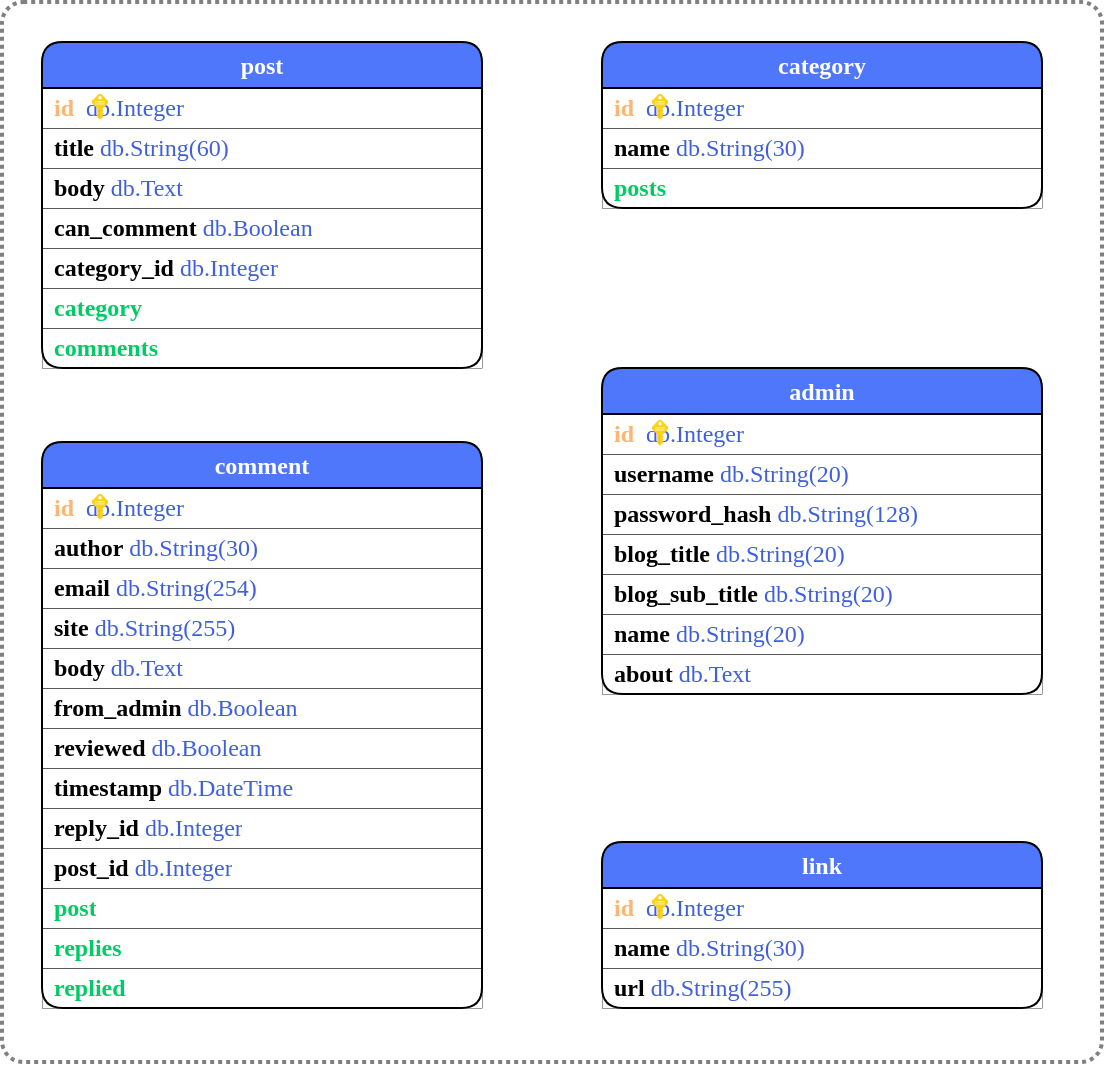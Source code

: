 <mxfile version="20.6.0" type="device"><diagram id="3LvxJsTTwgCOSg1iJcnM" name="第 1 页"><mxGraphModel dx="1221" dy="664" grid="1" gridSize="10" guides="1" tooltips="1" connect="1" arrows="1" fold="1" page="1" pageScale="1" pageWidth="827" pageHeight="1169" math="0" shadow="0"><root><mxCell id="0"/><mxCell id="1" parent="0"/><mxCell id="Txoag7w6FphJlMXbAzy9-1" value="admin" style="swimlane;fontStyle=1;childLayout=stackLayout;horizontal=1;startSize=23;horizontalStack=0;resizeParent=1;resizeParentMax=0;resizeLast=0;collapsible=1;marginBottom=0;whiteSpace=wrap;html=1;arcSize=15;fontFamily=fira code;strokeWidth=1;rounded=1;swimlaneFillColor=none;fillColor=#4E77FC;strokeColor=#000000;fontColor=#FFFFFF;" vertex="1" parent="1"><mxGeometry x="320" y="203" width="220" height="163" as="geometry"><mxRectangle x="100" y="70" width="60" height="30" as="alternateBounds"/></mxGeometry></mxCell><mxCell id="Txoag7w6FphJlMXbAzy9-4" value="&lt;font color=&quot;#FFB570&quot;&gt;&lt;b&gt;id&lt;/b&gt;&lt;/font&gt;&amp;nbsp; &lt;font color=&quot;#3F5FE0&quot;&gt;db.Integer&lt;/font&gt;" style="text;strokeColor=#000000;fillColor=none;align=left;verticalAlign=middle;spacingLeft=6;spacingRight=4;overflow=hidden;points=[[0,0.5],[1,0.5]];portConstraint=eastwest;rotatable=0;whiteSpace=wrap;html=1;absoluteArcSize=0;fontFamily=fira code;spacing=0;labelBorderColor=none;strokeWidth=0.2;perimeterSpacing=0;" vertex="1" parent="Txoag7w6FphJlMXbAzy9-1"><mxGeometry y="23" width="220" height="20" as="geometry"/></mxCell><mxCell id="Txoag7w6FphJlMXbAzy9-22" value="&lt;b&gt;username&lt;/b&gt; &lt;font color=&quot;#3F5FE0&quot;&gt;db.S&lt;/font&gt;&lt;font color=&quot;#3F5FE0&quot;&gt;tring(20)&lt;/font&gt;" style="text;strokeColor=#000000;fillColor=none;align=left;verticalAlign=middle;spacingLeft=6;spacingRight=4;overflow=hidden;points=[[0,0.5],[1,0.5]];portConstraint=eastwest;rotatable=0;whiteSpace=wrap;html=1;absoluteArcSize=0;fontFamily=fira code;spacing=0;fontColor=#000000;labelBorderColor=none;strokeWidth=0.2;perimeterSpacing=0;" vertex="1" parent="Txoag7w6FphJlMXbAzy9-1"><mxGeometry y="43" width="220" height="20" as="geometry"/></mxCell><mxCell id="Txoag7w6FphJlMXbAzy9-23" value="&lt;b&gt;&lt;span style=&quot;&quot;&gt;password_hash&lt;/span&gt;&lt;/b&gt; &lt;font color=&quot;#3F5FE0&quot;&gt;db.S&lt;/font&gt;&lt;font color=&quot;#3F5FE0&quot;&gt;tring(128)&lt;/font&gt;" style="text;strokeColor=#000000;fillColor=none;align=left;verticalAlign=middle;spacingLeft=6;spacingRight=4;overflow=hidden;points=[[0,0.5],[1,0.5]];portConstraint=eastwest;rotatable=0;whiteSpace=wrap;html=1;absoluteArcSize=0;fontFamily=fira code;spacing=0;fontColor=#000000;labelBorderColor=none;strokeWidth=0.2;perimeterSpacing=0;" vertex="1" parent="Txoag7w6FphJlMXbAzy9-1"><mxGeometry y="63" width="220" height="20" as="geometry"/></mxCell><mxCell id="Txoag7w6FphJlMXbAzy9-24" value="&lt;span style=&quot;&quot;&gt;&lt;b&gt;blog_title&lt;/b&gt; &lt;/span&gt;&lt;font color=&quot;#3F5FE0&quot;&gt;db.S&lt;/font&gt;&lt;font color=&quot;#3F5FE0&quot;&gt;tring(20)&lt;/font&gt;&lt;span style=&quot;&quot;&gt;&lt;/span&gt;" style="text;strokeColor=#000000;fillColor=none;align=left;verticalAlign=middle;spacingLeft=6;spacingRight=4;overflow=hidden;points=[[0,0.5],[1,0.5]];portConstraint=eastwest;rotatable=0;whiteSpace=wrap;html=1;absoluteArcSize=0;fontFamily=fira code;spacing=0;fontColor=#000000;labelBorderColor=none;strokeWidth=0.2;perimeterSpacing=0;" vertex="1" parent="Txoag7w6FphJlMXbAzy9-1"><mxGeometry y="83" width="220" height="20" as="geometry"/></mxCell><mxCell id="Txoag7w6FphJlMXbAzy9-25" value="&lt;b&gt;&lt;span style=&quot;&quot;&gt;blog_sub_title&lt;/span&gt;&lt;/b&gt; &lt;font color=&quot;#3F5FE0&quot;&gt;db.S&lt;/font&gt;&lt;font color=&quot;#3F5FE0&quot;&gt;tring(20)&lt;/font&gt;" style="text;strokeColor=#000000;fillColor=none;align=left;verticalAlign=middle;spacingLeft=6;spacingRight=4;overflow=hidden;points=[[0,0.5],[1,0.5]];portConstraint=eastwest;rotatable=0;whiteSpace=wrap;html=1;absoluteArcSize=0;fontFamily=fira code;spacing=0;fontColor=#000000;labelBorderColor=none;strokeWidth=0.2;perimeterSpacing=0;" vertex="1" parent="Txoag7w6FphJlMXbAzy9-1"><mxGeometry y="103" width="220" height="20" as="geometry"/></mxCell><mxCell id="Txoag7w6FphJlMXbAzy9-26" value="&lt;b&gt;&lt;span style=&quot;&quot;&gt;name&lt;/span&gt; &lt;/b&gt;&lt;font color=&quot;#3F5FE0&quot;&gt;db.S&lt;/font&gt;&lt;font color=&quot;#3F5FE0&quot;&gt;tring(20)&lt;/font&gt;" style="text;strokeColor=#000000;fillColor=none;align=left;verticalAlign=middle;spacingLeft=6;spacingRight=4;overflow=hidden;points=[[0,0.5],[1,0.5]];portConstraint=eastwest;rotatable=0;whiteSpace=wrap;html=1;absoluteArcSize=0;fontFamily=fira code;spacing=0;fontColor=#000000;labelBorderColor=none;strokeWidth=0.2;perimeterSpacing=0;" vertex="1" parent="Txoag7w6FphJlMXbAzy9-1"><mxGeometry y="123" width="220" height="20" as="geometry"/></mxCell><mxCell id="Txoag7w6FphJlMXbAzy9-27" value="about &lt;span style=&quot;font-weight: normal;&quot;&gt;&lt;font color=&quot;#3F5FE0&quot;&gt;&lt;span&gt;db.Text&lt;/span&gt;&lt;/font&gt;&lt;/span&gt;" style="text;strokeColor=#000000;fillColor=none;align=left;verticalAlign=middle;spacingLeft=6;spacingRight=4;overflow=hidden;points=[[0,0.5],[1,0.5]];portConstraint=eastwest;rotatable=0;whiteSpace=wrap;html=1;absoluteArcSize=0;fontFamily=fira code;spacing=0;fontColor=#000000;fontStyle=1;labelBorderColor=none;strokeWidth=0.2;perimeterSpacing=0;" vertex="1" parent="Txoag7w6FphJlMXbAzy9-1"><mxGeometry y="143" width="220" height="20" as="geometry"/></mxCell><mxCell id="Txoag7w6FphJlMXbAzy9-48" value="" style="sketch=0;aspect=fixed;html=1;points=[];align=center;image;fontSize=12;image=img/lib/mscae/Key.svg;fontFamily=fira code;fontColor=#000000;startSize=23;rotation=0;labelBorderColor=none;strokeColor=#000000;strokeWidth=0.2;perimeterSpacing=0;" vertex="1" parent="1"><mxGeometry x="345" y="229" width="8" height="12.91" as="geometry"/></mxCell><mxCell id="Txoag7w6FphJlMXbAzy9-69" value="category" style="swimlane;fontStyle=1;childLayout=stackLayout;horizontal=1;startSize=23;horizontalStack=0;resizeParent=1;resizeParentMax=0;resizeLast=0;collapsible=1;marginBottom=0;whiteSpace=wrap;html=1;arcSize=15;fontFamily=fira code;strokeWidth=1;rounded=1;swimlaneFillColor=none;fillColor=#4E77FC;strokeColor=#000000;fontColor=#FFFFFF;" vertex="1" parent="1"><mxGeometry x="320" y="40" width="220" height="83" as="geometry"><mxRectangle x="100" y="70" width="60" height="30" as="alternateBounds"/></mxGeometry></mxCell><mxCell id="Txoag7w6FphJlMXbAzy9-70" value="&lt;font color=&quot;#FFB570&quot;&gt;&lt;b&gt;id&lt;/b&gt;&lt;/font&gt;&amp;nbsp; &lt;font color=&quot;#3F5FE0&quot;&gt;db.Integer&lt;/font&gt;" style="text;strokeColor=#000000;fillColor=none;align=left;verticalAlign=middle;spacingLeft=6;spacingRight=4;overflow=hidden;points=[[0,0.5],[1,0.5]];portConstraint=eastwest;rotatable=0;whiteSpace=wrap;html=1;absoluteArcSize=0;fontFamily=fira code;spacing=0;labelBorderColor=none;strokeWidth=0.2;perimeterSpacing=0;" vertex="1" parent="Txoag7w6FphJlMXbAzy9-69"><mxGeometry y="23" width="220" height="20" as="geometry"/></mxCell><mxCell id="Txoag7w6FphJlMXbAzy9-71" value="&lt;b&gt;name&lt;/b&gt; &lt;font color=&quot;#3F5FE0&quot;&gt;db.S&lt;/font&gt;&lt;font color=&quot;#3F5FE0&quot;&gt;tring(30)&lt;/font&gt;" style="text;strokeColor=#000000;fillColor=none;align=left;verticalAlign=middle;spacingLeft=6;spacingRight=4;overflow=hidden;points=[[0,0.5],[1,0.5]];portConstraint=eastwest;rotatable=0;whiteSpace=wrap;html=1;absoluteArcSize=0;fontFamily=fira code;spacing=0;fontColor=#000000;labelBorderColor=none;strokeWidth=0.2;perimeterSpacing=0;" vertex="1" parent="Txoag7w6FphJlMXbAzy9-69"><mxGeometry y="43" width="220" height="20" as="geometry"/></mxCell><mxCell id="Txoag7w6FphJlMXbAzy9-72" value="&lt;b&gt;&lt;span style=&quot;&quot;&gt;posts&lt;/span&gt;&lt;/b&gt;" style="text;strokeColor=#000000;fillColor=none;align=left;verticalAlign=middle;spacingLeft=6;spacingRight=4;overflow=hidden;points=[[0,0.5],[1,0.5]];portConstraint=eastwest;rotatable=0;whiteSpace=wrap;html=1;absoluteArcSize=0;fontFamily=fira code;spacing=0;fontColor=#00CC66;labelBorderColor=none;strokeWidth=0.2;perimeterSpacing=0;" vertex="1" parent="Txoag7w6FphJlMXbAzy9-69"><mxGeometry y="63" width="220" height="20" as="geometry"/></mxCell><mxCell id="Txoag7w6FphJlMXbAzy9-77" value="" style="sketch=0;aspect=fixed;html=1;points=[];align=center;image;fontSize=12;image=img/lib/mscae/Key.svg;fontFamily=fira code;fontColor=#000000;startSize=23;rotation=0;labelBorderColor=none;strokeColor=#000000;strokeWidth=0.2;perimeterSpacing=0;" vertex="1" parent="1"><mxGeometry x="345" y="66" width="8" height="12.91" as="geometry"/></mxCell><mxCell id="Txoag7w6FphJlMXbAzy9-78" value="post" style="swimlane;fontStyle=1;childLayout=stackLayout;horizontal=1;startSize=23;horizontalStack=0;resizeParent=1;resizeParentMax=0;resizeLast=0;collapsible=1;marginBottom=0;whiteSpace=wrap;html=1;arcSize=15;fontFamily=fira code;strokeWidth=1;rounded=1;swimlaneFillColor=none;fillColor=#4E77FC;strokeColor=#000000;fontColor=#FFFFFF;" vertex="1" parent="1"><mxGeometry x="40" y="40" width="220" height="163" as="geometry"><mxRectangle x="100" y="70" width="60" height="30" as="alternateBounds"/></mxGeometry></mxCell><mxCell id="Txoag7w6FphJlMXbAzy9-79" value="&lt;font color=&quot;#FFB570&quot;&gt;&lt;b&gt;id&lt;/b&gt;&lt;/font&gt;&amp;nbsp; &lt;font color=&quot;#3F5FE0&quot;&gt;db.Integer&lt;/font&gt;" style="text;strokeColor=#000000;fillColor=none;align=left;verticalAlign=middle;spacingLeft=6;spacingRight=4;overflow=hidden;points=[[0,0.5],[1,0.5]];portConstraint=eastwest;rotatable=0;whiteSpace=wrap;html=1;absoluteArcSize=0;fontFamily=fira code;spacing=0;labelBorderColor=none;strokeWidth=0.2;perimeterSpacing=0;" vertex="1" parent="Txoag7w6FphJlMXbAzy9-78"><mxGeometry y="23" width="220" height="20" as="geometry"/></mxCell><mxCell id="Txoag7w6FphJlMXbAzy9-80" value="&lt;b&gt;title&lt;/b&gt; &lt;font color=&quot;#3F5FE0&quot;&gt;db.S&lt;/font&gt;&lt;font color=&quot;#3F5FE0&quot;&gt;tring(60)&lt;/font&gt;" style="text;strokeColor=#000000;fillColor=none;align=left;verticalAlign=middle;spacingLeft=6;spacingRight=4;overflow=hidden;points=[[0,0.5],[1,0.5]];portConstraint=eastwest;rotatable=0;whiteSpace=wrap;html=1;absoluteArcSize=0;fontFamily=fira code;spacing=0;fontColor=#000000;labelBorderColor=none;strokeWidth=0.2;perimeterSpacing=0;" vertex="1" parent="Txoag7w6FphJlMXbAzy9-78"><mxGeometry y="43" width="220" height="20" as="geometry"/></mxCell><mxCell id="Txoag7w6FphJlMXbAzy9-85" value="body &lt;span style=&quot;font-weight: normal;&quot;&gt;&lt;font color=&quot;#3F5FE0&quot;&gt;&lt;span&gt;db.Text&lt;/span&gt;&lt;/font&gt;&lt;/span&gt;" style="text;strokeColor=#000000;fillColor=none;align=left;verticalAlign=middle;spacingLeft=6;spacingRight=4;overflow=hidden;points=[[0,0.5],[1,0.5]];portConstraint=eastwest;rotatable=0;whiteSpace=wrap;html=1;absoluteArcSize=0;fontFamily=fira code;spacing=0;fontColor=#000000;fontStyle=1;labelBorderColor=none;strokeWidth=0.2;perimeterSpacing=0;" vertex="1" parent="Txoag7w6FphJlMXbAzy9-78"><mxGeometry y="63" width="220" height="20" as="geometry"/></mxCell><mxCell id="Txoag7w6FphJlMXbAzy9-82" value="&lt;span style=&quot;&quot;&gt;&lt;b&gt;can_comment&lt;/b&gt; &lt;/span&gt;&lt;font color=&quot;#3F5FE0&quot;&gt;db.Boolean&lt;/font&gt;&lt;span style=&quot;&quot;&gt;&lt;/span&gt;" style="text;strokeColor=#000000;fillColor=none;align=left;verticalAlign=middle;spacingLeft=6;spacingRight=4;overflow=hidden;points=[[0,0.5],[1,0.5]];portConstraint=eastwest;rotatable=0;whiteSpace=wrap;html=1;absoluteArcSize=0;fontFamily=fira code;spacing=0;fontColor=#000000;labelBorderColor=none;strokeWidth=0.2;perimeterSpacing=0;" vertex="1" parent="Txoag7w6FphJlMXbAzy9-78"><mxGeometry y="83" width="220" height="20" as="geometry"/></mxCell><mxCell id="Txoag7w6FphJlMXbAzy9-83" value="&lt;b&gt;&lt;span style=&quot;&quot;&gt;category_id&lt;/span&gt;&lt;/b&gt; &lt;font color=&quot;#3F5FE0&quot;&gt;db.Integer&lt;/font&gt;" style="text;strokeColor=#000000;fillColor=none;align=left;verticalAlign=middle;spacingLeft=6;spacingRight=4;overflow=hidden;points=[[0,0.5],[1,0.5]];portConstraint=eastwest;rotatable=0;whiteSpace=wrap;html=1;absoluteArcSize=0;fontFamily=fira code;spacing=0;fontColor=#000000;labelBorderColor=none;strokeWidth=0.2;perimeterSpacing=0;" vertex="1" parent="Txoag7w6FphJlMXbAzy9-78"><mxGeometry y="103" width="220" height="20" as="geometry"/></mxCell><mxCell id="Txoag7w6FphJlMXbAzy9-84" value="&lt;b&gt;&lt;span style=&quot;&quot;&gt;category&lt;/span&gt;&lt;/b&gt;" style="text;strokeColor=#000000;fillColor=none;align=left;verticalAlign=middle;spacingLeft=6;spacingRight=4;overflow=hidden;points=[[0,0.5],[1,0.5]];portConstraint=eastwest;rotatable=0;whiteSpace=wrap;html=1;absoluteArcSize=0;fontFamily=fira code;spacing=0;fontColor=#00CC66;labelBorderColor=none;strokeWidth=0.2;perimeterSpacing=0;" vertex="1" parent="Txoag7w6FphJlMXbAzy9-78"><mxGeometry y="123" width="220" height="20" as="geometry"/></mxCell><mxCell id="Txoag7w6FphJlMXbAzy9-91" value="&lt;b&gt;&lt;span style=&quot;&quot;&gt;comments&lt;/span&gt;&lt;/b&gt;" style="text;strokeColor=#000000;fillColor=none;align=left;verticalAlign=middle;spacingLeft=6;spacingRight=4;overflow=hidden;points=[[0,0.5],[1,0.5]];portConstraint=eastwest;rotatable=0;whiteSpace=wrap;html=1;absoluteArcSize=0;fontFamily=fira code;spacing=0;fontColor=#00CC66;labelBorderColor=none;strokeWidth=0.2;perimeterSpacing=0;" vertex="1" parent="Txoag7w6FphJlMXbAzy9-78"><mxGeometry y="143" width="220" height="20" as="geometry"/></mxCell><mxCell id="Txoag7w6FphJlMXbAzy9-86" value="" style="sketch=0;aspect=fixed;html=1;points=[];align=center;image;fontSize=12;image=img/lib/mscae/Key.svg;fontFamily=fira code;fontColor=#000000;startSize=23;rotation=0;labelBorderColor=none;strokeColor=#000000;strokeWidth=0.2;perimeterSpacing=0;" vertex="1" parent="1"><mxGeometry x="65" y="66" width="8" height="12.91" as="geometry"/></mxCell><mxCell id="Txoag7w6FphJlMXbAzy9-98" value="comment" style="swimlane;fontStyle=1;childLayout=stackLayout;horizontal=1;startSize=23;horizontalStack=0;resizeParent=1;resizeParentMax=0;resizeLast=0;collapsible=1;marginBottom=0;whiteSpace=wrap;html=1;arcSize=15;fontFamily=fira code;strokeWidth=1;rounded=1;swimlaneFillColor=none;fillColor=#4E77FC;strokeColor=#000000;fontColor=#FFFFFF;" vertex="1" parent="1"><mxGeometry x="40" y="240" width="220" height="283" as="geometry"><mxRectangle x="100" y="70" width="60" height="30" as="alternateBounds"/></mxGeometry></mxCell><mxCell id="Txoag7w6FphJlMXbAzy9-99" value="&lt;font color=&quot;#FFB570&quot;&gt;&lt;b&gt;id&lt;/b&gt;&lt;/font&gt;&amp;nbsp; &lt;font color=&quot;#3F5FE0&quot;&gt;db.Integer&lt;/font&gt;" style="text;strokeColor=#000000;fillColor=none;align=left;verticalAlign=middle;spacingLeft=6;spacingRight=4;overflow=hidden;points=[[0,0.5],[1,0.5]];portConstraint=eastwest;rotatable=0;whiteSpace=wrap;html=1;absoluteArcSize=0;fontFamily=fira code;spacing=0;labelBorderColor=none;strokeWidth=0.2;perimeterSpacing=0;" vertex="1" parent="Txoag7w6FphJlMXbAzy9-98"><mxGeometry y="23" width="220" height="20" as="geometry"/></mxCell><mxCell id="Txoag7w6FphJlMXbAzy9-100" value="&lt;b&gt;author&lt;/b&gt; &lt;font color=&quot;#3F5FE0&quot;&gt;db.S&lt;/font&gt;&lt;font color=&quot;#3F5FE0&quot;&gt;tring(30)&lt;/font&gt;" style="text;strokeColor=#000000;fillColor=none;align=left;verticalAlign=middle;spacingLeft=6;spacingRight=4;overflow=hidden;points=[[0,0.5],[1,0.5]];portConstraint=eastwest;rotatable=0;whiteSpace=wrap;html=1;absoluteArcSize=0;fontFamily=fira code;spacing=0;fontColor=#000000;labelBorderColor=none;strokeWidth=0.2;perimeterSpacing=0;" vertex="1" parent="Txoag7w6FphJlMXbAzy9-98"><mxGeometry y="43" width="220" height="20" as="geometry"/></mxCell><mxCell id="Txoag7w6FphJlMXbAzy9-101" value="&lt;b&gt;email&lt;/b&gt; &lt;font color=&quot;#3F5FE0&quot;&gt;db.S&lt;/font&gt;&lt;font color=&quot;#3F5FE0&quot;&gt;tring(254)&lt;/font&gt;" style="text;strokeColor=#000000;fillColor=none;align=left;verticalAlign=middle;spacingLeft=6;spacingRight=4;overflow=hidden;points=[[0,0.5],[1,0.5]];portConstraint=eastwest;rotatable=0;whiteSpace=wrap;html=1;absoluteArcSize=0;fontFamily=fira code;spacing=0;fontColor=#000000;labelBorderColor=none;strokeWidth=0.2;perimeterSpacing=0;" vertex="1" parent="Txoag7w6FphJlMXbAzy9-98"><mxGeometry y="63" width="220" height="20" as="geometry"/></mxCell><mxCell id="Txoag7w6FphJlMXbAzy9-102" value="&lt;span style=&quot;&quot;&gt;&lt;b&gt;site&lt;/b&gt; &lt;/span&gt;&lt;font color=&quot;#3F5FE0&quot;&gt;db.S&lt;/font&gt;&lt;font color=&quot;#3F5FE0&quot;&gt;tring(255)&lt;/font&gt;&lt;span style=&quot;&quot;&gt;&lt;/span&gt;" style="text;strokeColor=#000000;fillColor=none;align=left;verticalAlign=middle;spacingLeft=6;spacingRight=4;overflow=hidden;points=[[0,0.5],[1,0.5]];portConstraint=eastwest;rotatable=0;whiteSpace=wrap;html=1;absoluteArcSize=0;fontFamily=fira code;spacing=0;fontColor=#000000;labelBorderColor=none;strokeWidth=0.2;perimeterSpacing=0;" vertex="1" parent="Txoag7w6FphJlMXbAzy9-98"><mxGeometry y="83" width="220" height="20" as="geometry"/></mxCell><mxCell id="Txoag7w6FphJlMXbAzy9-103" value="&lt;b&gt;&lt;span style=&quot;&quot;&gt;body&lt;/span&gt;&lt;/b&gt; &lt;font color=&quot;#3F5FE0&quot;&gt;db&lt;/font&gt;&lt;span style=&quot;font-weight: normal;&quot;&gt;&lt;font color=&quot;#3F5FE0&quot;&gt;&lt;span&gt;.Text&lt;/span&gt;&lt;/font&gt;&lt;/span&gt;" style="text;strokeColor=#000000;fillColor=none;align=left;verticalAlign=middle;spacingLeft=6;spacingRight=4;overflow=hidden;points=[[0,0.5],[1,0.5]];portConstraint=eastwest;rotatable=0;whiteSpace=wrap;html=1;absoluteArcSize=0;fontFamily=fira code;spacing=0;fontColor=#000000;labelBorderColor=none;strokeWidth=0.2;perimeterSpacing=0;" vertex="1" parent="Txoag7w6FphJlMXbAzy9-98"><mxGeometry y="103" width="220" height="20" as="geometry"/></mxCell><mxCell id="Txoag7w6FphJlMXbAzy9-104" value="&lt;b&gt;&lt;span style=&quot;&quot;&gt;from_admin&lt;/span&gt; &lt;/b&gt;&lt;font color=&quot;#3F5FE0&quot;&gt;db.&lt;/font&gt;&lt;font color=&quot;#3F5FE0&quot;&gt;Boolean&lt;/font&gt;&lt;span style=&quot;&quot;&gt;&lt;/span&gt;" style="text;strokeColor=#000000;fillColor=none;align=left;verticalAlign=middle;spacingLeft=6;spacingRight=4;overflow=hidden;points=[[0,0.5],[1,0.5]];portConstraint=eastwest;rotatable=0;whiteSpace=wrap;html=1;absoluteArcSize=0;fontFamily=fira code;spacing=0;fontColor=#000000;labelBorderColor=none;strokeWidth=0.2;perimeterSpacing=0;" vertex="1" parent="Txoag7w6FphJlMXbAzy9-98"><mxGeometry y="123" width="220" height="20" as="geometry"/></mxCell><mxCell id="Txoag7w6FphJlMXbAzy9-107" value="&lt;b&gt;&lt;span style=&quot;&quot;&gt;reviewed&lt;/span&gt; &lt;/b&gt;&lt;font color=&quot;#3F5FE0&quot;&gt;db.&lt;/font&gt;&lt;font color=&quot;#3F5FE0&quot;&gt;Boolean&lt;/font&gt;&lt;span style=&quot;&quot;&gt;&lt;/span&gt;" style="text;strokeColor=#000000;fillColor=none;align=left;verticalAlign=middle;spacingLeft=6;spacingRight=4;overflow=hidden;points=[[0,0.5],[1,0.5]];portConstraint=eastwest;rotatable=0;whiteSpace=wrap;html=1;absoluteArcSize=0;fontFamily=fira code;spacing=0;fontColor=#000000;labelBorderColor=none;strokeWidth=0.2;perimeterSpacing=0;" vertex="1" parent="Txoag7w6FphJlMXbAzy9-98"><mxGeometry y="143" width="220" height="20" as="geometry"/></mxCell><mxCell id="Txoag7w6FphJlMXbAzy9-81" value="&lt;b&gt;timestamp&lt;/b&gt; &lt;font color=&quot;#3F5FE0&quot;&gt;db.DateTime&lt;/font&gt;" style="text;strokeColor=#000000;fillColor=none;align=left;verticalAlign=middle;spacingLeft=6;spacingRight=4;overflow=hidden;points=[[0,0.5],[1,0.5]];portConstraint=eastwest;rotatable=0;whiteSpace=wrap;html=1;absoluteArcSize=0;fontFamily=fira code;spacing=0;fontColor=#000000;labelBorderColor=none;strokeWidth=0.2;perimeterSpacing=0;" vertex="1" parent="Txoag7w6FphJlMXbAzy9-98"><mxGeometry y="163" width="220" height="20" as="geometry"/></mxCell><mxCell id="Txoag7w6FphJlMXbAzy9-109" value="&lt;b&gt;&lt;span style=&quot;&quot;&gt;reply_id&lt;/span&gt;&lt;/b&gt; &lt;font color=&quot;#3F5FE0&quot;&gt;db.Integer&lt;/font&gt;" style="text;strokeColor=#000000;fillColor=none;align=left;verticalAlign=middle;spacingLeft=6;spacingRight=4;overflow=hidden;points=[[0,0.5],[1,0.5]];portConstraint=eastwest;rotatable=0;whiteSpace=wrap;html=1;absoluteArcSize=0;fontFamily=fira code;spacing=0;fontColor=#000000;labelBorderColor=none;strokeWidth=0.2;perimeterSpacing=0;" vertex="1" parent="Txoag7w6FphJlMXbAzy9-98"><mxGeometry y="183" width="220" height="20" as="geometry"/></mxCell><mxCell id="Txoag7w6FphJlMXbAzy9-110" value="&lt;b&gt;&lt;span style=&quot;&quot;&gt;post_id&lt;/span&gt;&lt;/b&gt; &lt;font color=&quot;#3F5FE0&quot;&gt;db.Integer&lt;/font&gt;" style="text;strokeColor=#000000;fillColor=none;align=left;verticalAlign=middle;spacingLeft=6;spacingRight=4;overflow=hidden;points=[[0,0.5],[1,0.5]];portConstraint=eastwest;rotatable=0;whiteSpace=wrap;html=1;absoluteArcSize=0;fontFamily=fira code;spacing=0;fontColor=#000000;labelBorderColor=none;strokeWidth=0.2;perimeterSpacing=0;" vertex="1" parent="Txoag7w6FphJlMXbAzy9-98"><mxGeometry y="203" width="220" height="20" as="geometry"/></mxCell><mxCell id="Txoag7w6FphJlMXbAzy9-113" value="&lt;b&gt;&lt;span style=&quot;&quot;&gt;post&lt;/span&gt;&lt;/b&gt;" style="text;strokeColor=#000000;fillColor=none;align=left;verticalAlign=middle;spacingLeft=6;spacingRight=4;overflow=hidden;points=[[0,0.5],[1,0.5]];portConstraint=eastwest;rotatable=0;whiteSpace=wrap;html=1;absoluteArcSize=0;fontFamily=fira code;spacing=0;fontColor=#00CC66;labelBorderColor=none;strokeWidth=0.2;perimeterSpacing=0;" vertex="1" parent="Txoag7w6FphJlMXbAzy9-98"><mxGeometry y="223" width="220" height="20" as="geometry"/></mxCell><mxCell id="Txoag7w6FphJlMXbAzy9-111" value="&lt;b&gt;&lt;span style=&quot;&quot;&gt;replies&lt;/span&gt;&lt;/b&gt;" style="text;strokeColor=#000000;fillColor=none;align=left;verticalAlign=middle;spacingLeft=6;spacingRight=4;overflow=hidden;points=[[0,0.5],[1,0.5]];portConstraint=eastwest;rotatable=0;whiteSpace=wrap;html=1;absoluteArcSize=0;fontFamily=fira code;spacing=0;fontColor=#00CC66;labelBorderColor=none;strokeWidth=0.2;perimeterSpacing=0;" vertex="1" parent="Txoag7w6FphJlMXbAzy9-98"><mxGeometry y="243" width="220" height="20" as="geometry"/></mxCell><mxCell id="Txoag7w6FphJlMXbAzy9-112" value="&lt;b&gt;&lt;span style=&quot;&quot;&gt;replied&lt;/span&gt;&lt;/b&gt;" style="text;strokeColor=#000000;fillColor=none;align=left;verticalAlign=middle;spacingLeft=6;spacingRight=4;overflow=hidden;points=[[0,0.5],[1,0.5]];portConstraint=eastwest;rotatable=0;whiteSpace=wrap;html=1;absoluteArcSize=0;fontFamily=fira code;spacing=0;fontColor=#00CC66;labelBorderColor=none;strokeWidth=0.2;perimeterSpacing=0;" vertex="1" parent="Txoag7w6FphJlMXbAzy9-98"><mxGeometry y="263" width="220" height="20" as="geometry"/></mxCell><mxCell id="Txoag7w6FphJlMXbAzy9-106" value="" style="sketch=0;aspect=fixed;html=1;points=[];align=center;image;fontSize=12;image=img/lib/mscae/Key.svg;fontFamily=fira code;fontColor=#000000;startSize=23;rotation=0;labelBorderColor=none;strokeColor=#000000;strokeWidth=0.2;perimeterSpacing=0;" vertex="1" parent="1"><mxGeometry x="65" y="266" width="8" height="12.91" as="geometry"/></mxCell><mxCell id="Txoag7w6FphJlMXbAzy9-119" value="link" style="swimlane;fontStyle=1;childLayout=stackLayout;horizontal=1;startSize=23;horizontalStack=0;resizeParent=1;resizeParentMax=0;resizeLast=0;collapsible=1;marginBottom=0;whiteSpace=wrap;html=1;arcSize=15;fontFamily=fira code;strokeWidth=1;rounded=1;swimlaneFillColor=none;fillColor=#4E77FC;strokeColor=#000000;fontColor=#FFFFFF;" vertex="1" parent="1"><mxGeometry x="320" y="440" width="220" height="83" as="geometry"><mxRectangle x="100" y="70" width="60" height="30" as="alternateBounds"/></mxGeometry></mxCell><mxCell id="Txoag7w6FphJlMXbAzy9-120" value="&lt;font color=&quot;#FFB570&quot;&gt;&lt;b&gt;id&lt;/b&gt;&lt;/font&gt;&amp;nbsp; &lt;font color=&quot;#3F5FE0&quot;&gt;db.Integer&lt;/font&gt;" style="text;strokeColor=#000000;fillColor=none;align=left;verticalAlign=middle;spacingLeft=6;spacingRight=4;overflow=hidden;points=[[0,0.5],[1,0.5]];portConstraint=eastwest;rotatable=0;whiteSpace=wrap;html=1;absoluteArcSize=0;fontFamily=fira code;spacing=0;labelBorderColor=none;strokeWidth=0.2;perimeterSpacing=0;" vertex="1" parent="Txoag7w6FphJlMXbAzy9-119"><mxGeometry y="23" width="220" height="20" as="geometry"/></mxCell><mxCell id="Txoag7w6FphJlMXbAzy9-125" value="&lt;b&gt;&lt;span style=&quot;&quot;&gt;name&lt;/span&gt; &lt;/b&gt;&lt;font color=&quot;#3F5FE0&quot;&gt;db.S&lt;/font&gt;&lt;font color=&quot;#3F5FE0&quot;&gt;tring(30)&lt;/font&gt;" style="text;strokeColor=#000000;fillColor=none;align=left;verticalAlign=middle;spacingLeft=6;spacingRight=4;overflow=hidden;points=[[0,0.5],[1,0.5]];portConstraint=eastwest;rotatable=0;whiteSpace=wrap;html=1;absoluteArcSize=0;fontFamily=fira code;spacing=0;fontColor=#000000;labelBorderColor=none;strokeWidth=0.2;perimeterSpacing=0;" vertex="1" parent="Txoag7w6FphJlMXbAzy9-119"><mxGeometry y="43" width="220" height="20" as="geometry"/></mxCell><mxCell id="Txoag7w6FphJlMXbAzy9-121" value="&lt;b&gt;url&lt;/b&gt; &lt;font color=&quot;#3F5FE0&quot;&gt;db.S&lt;/font&gt;&lt;font color=&quot;#3F5FE0&quot;&gt;tring(255)&lt;/font&gt;" style="text;strokeColor=#000000;fillColor=none;align=left;verticalAlign=middle;spacingLeft=6;spacingRight=4;overflow=hidden;points=[[0,0.5],[1,0.5]];portConstraint=eastwest;rotatable=0;whiteSpace=wrap;html=1;absoluteArcSize=0;fontFamily=fira code;spacing=0;fontColor=#000000;labelBorderColor=none;strokeWidth=0.2;perimeterSpacing=0;" vertex="1" parent="Txoag7w6FphJlMXbAzy9-119"><mxGeometry y="63" width="220" height="20" as="geometry"/></mxCell><mxCell id="Txoag7w6FphJlMXbAzy9-127" value="" style="sketch=0;aspect=fixed;html=1;points=[];align=center;image;fontSize=12;image=img/lib/mscae/Key.svg;fontFamily=fira code;fontColor=#000000;startSize=23;rotation=0;labelBorderColor=none;strokeColor=#000000;strokeWidth=0.2;perimeterSpacing=0;" vertex="1" parent="1"><mxGeometry x="345" y="466" width="8" height="12.91" as="geometry"/></mxCell><mxCell id="Txoag7w6FphJlMXbAzy9-129" value="" style="rounded=1;whiteSpace=wrap;html=1;labelBorderColor=none;strokeColor=#808080;strokeWidth=2;fontFamily=fira code;fontColor=#00CC66;startSize=23;fillColor=none;gradientColor=none;arcSize=2;dashed=1;dashPattern=1 1;" vertex="1" parent="1"><mxGeometry x="20" y="20" width="550" height="530" as="geometry"/></mxCell></root></mxGraphModel></diagram></mxfile>